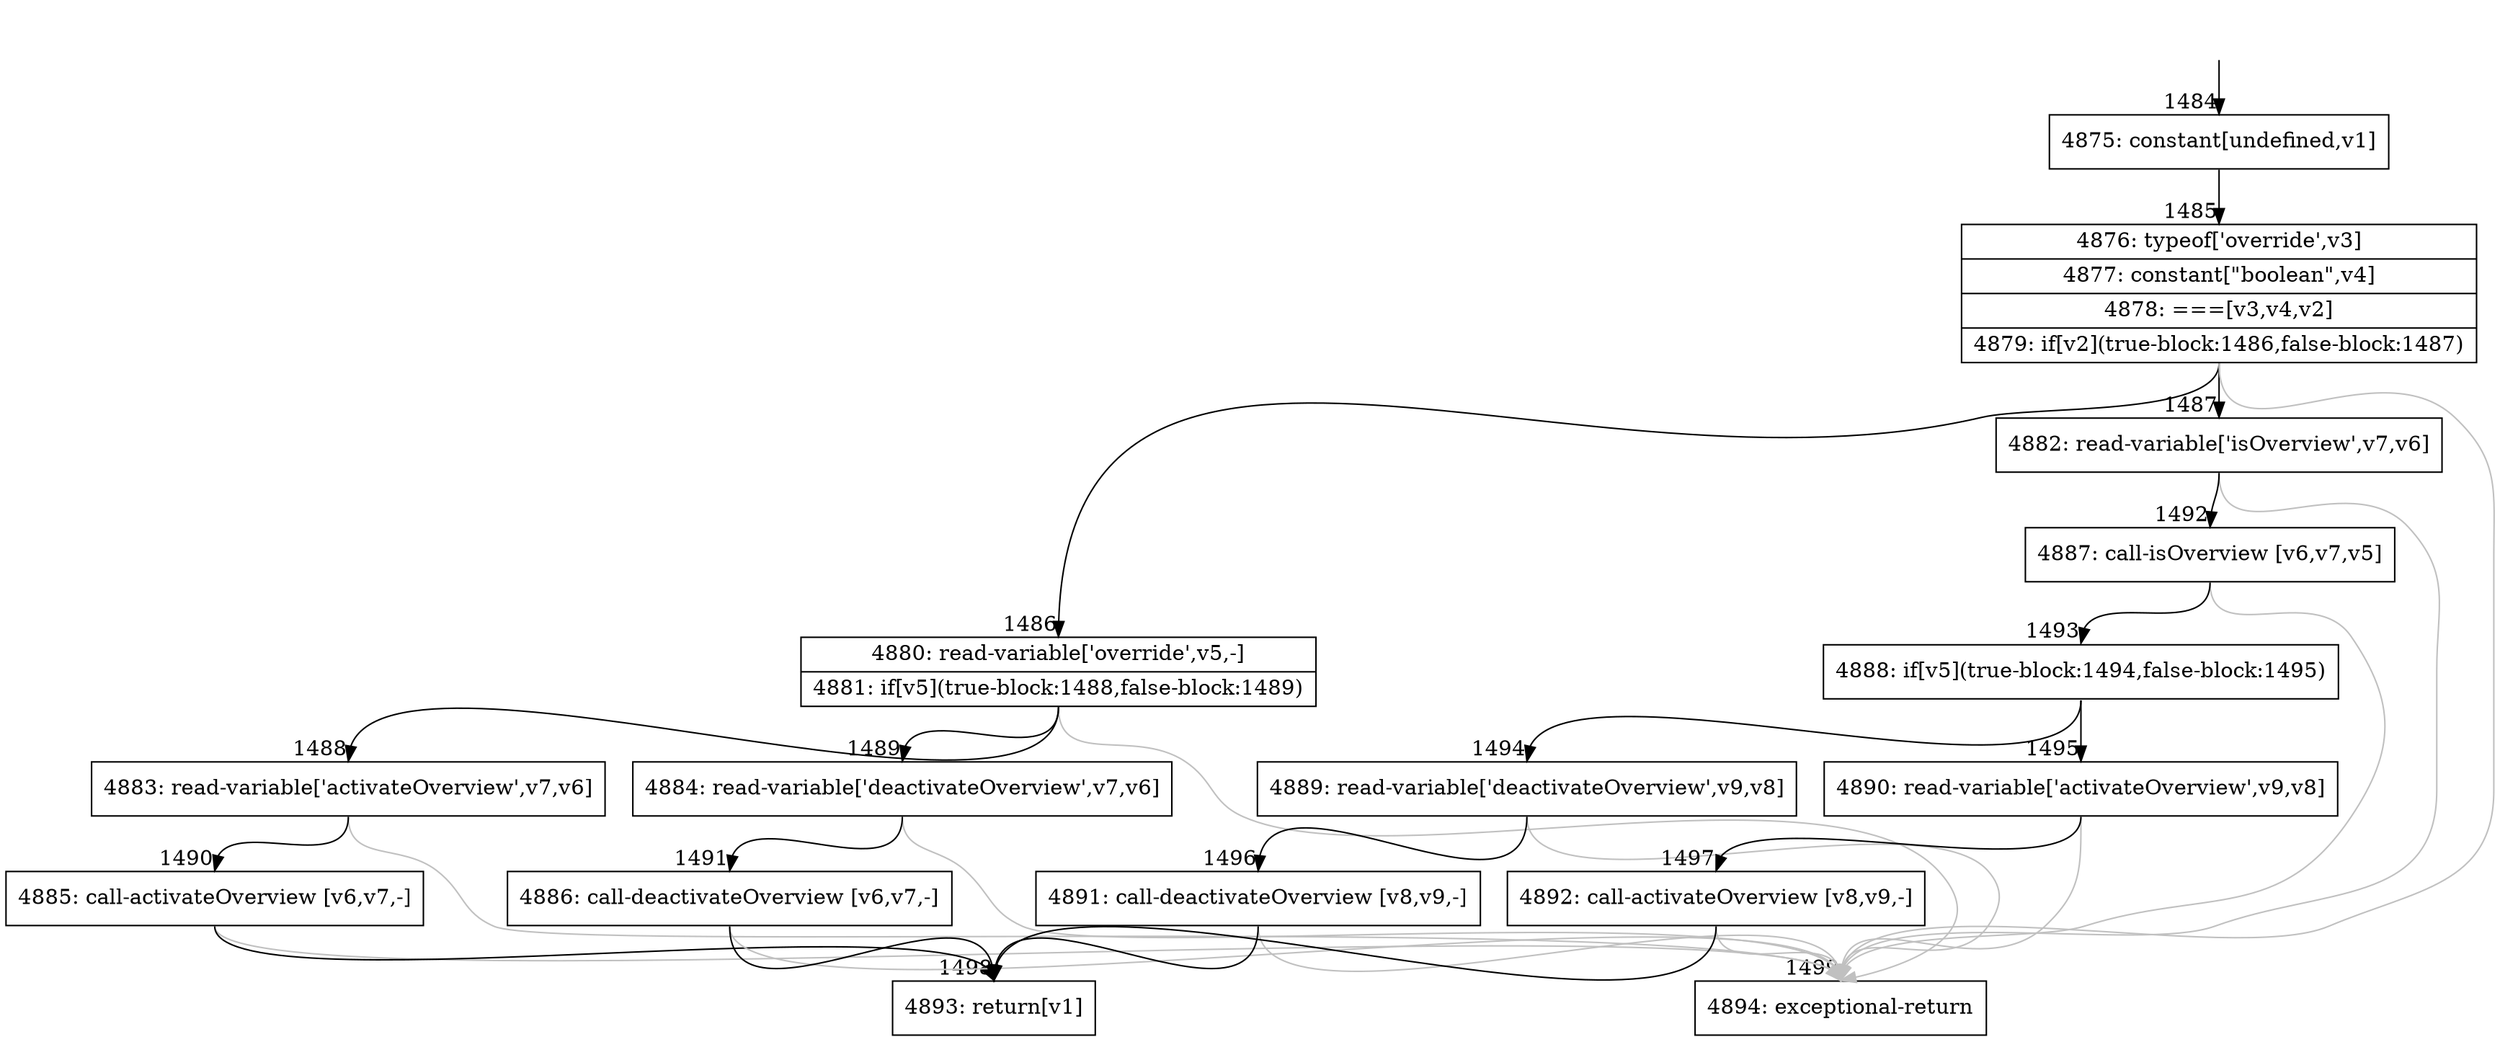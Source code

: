 digraph {
rankdir="TD"
BB_entry97[shape=none,label=""];
BB_entry97 -> BB1484 [tailport=s, headport=n, headlabel="    1484"]
BB1484 [shape=record label="{4875: constant[undefined,v1]}" ] 
BB1484 -> BB1485 [tailport=s, headport=n, headlabel="      1485"]
BB1485 [shape=record label="{4876: typeof['override',v3]|4877: constant[\"boolean\",v4]|4878: ===[v3,v4,v2]|4879: if[v2](true-block:1486,false-block:1487)}" ] 
BB1485 -> BB1486 [tailport=s, headport=n, headlabel="      1486"]
BB1485 -> BB1487 [tailport=s, headport=n, headlabel="      1487"]
BB1485 -> BB1499 [tailport=s, headport=n, color=gray, headlabel="      1499"]
BB1486 [shape=record label="{4880: read-variable['override',v5,-]|4881: if[v5](true-block:1488,false-block:1489)}" ] 
BB1486 -> BB1488 [tailport=s, headport=n, headlabel="      1488"]
BB1486 -> BB1489 [tailport=s, headport=n, headlabel="      1489"]
BB1486 -> BB1499 [tailport=s, headport=n, color=gray]
BB1487 [shape=record label="{4882: read-variable['isOverview',v7,v6]}" ] 
BB1487 -> BB1492 [tailport=s, headport=n, headlabel="      1492"]
BB1487 -> BB1499 [tailport=s, headport=n, color=gray]
BB1488 [shape=record label="{4883: read-variable['activateOverview',v7,v6]}" ] 
BB1488 -> BB1490 [tailport=s, headport=n, headlabel="      1490"]
BB1488 -> BB1499 [tailport=s, headport=n, color=gray]
BB1489 [shape=record label="{4884: read-variable['deactivateOverview',v7,v6]}" ] 
BB1489 -> BB1491 [tailport=s, headport=n, headlabel="      1491"]
BB1489 -> BB1499 [tailport=s, headport=n, color=gray]
BB1490 [shape=record label="{4885: call-activateOverview [v6,v7,-]}" ] 
BB1490 -> BB1498 [tailport=s, headport=n, headlabel="      1498"]
BB1490 -> BB1499 [tailport=s, headport=n, color=gray]
BB1491 [shape=record label="{4886: call-deactivateOverview [v6,v7,-]}" ] 
BB1491 -> BB1498 [tailport=s, headport=n]
BB1491 -> BB1499 [tailport=s, headport=n, color=gray]
BB1492 [shape=record label="{4887: call-isOverview [v6,v7,v5]}" ] 
BB1492 -> BB1493 [tailport=s, headport=n, headlabel="      1493"]
BB1492 -> BB1499 [tailport=s, headport=n, color=gray]
BB1493 [shape=record label="{4888: if[v5](true-block:1494,false-block:1495)}" ] 
BB1493 -> BB1494 [tailport=s, headport=n, headlabel="      1494"]
BB1493 -> BB1495 [tailport=s, headport=n, headlabel="      1495"]
BB1494 [shape=record label="{4889: read-variable['deactivateOverview',v9,v8]}" ] 
BB1494 -> BB1496 [tailport=s, headport=n, headlabel="      1496"]
BB1494 -> BB1499 [tailport=s, headport=n, color=gray]
BB1495 [shape=record label="{4890: read-variable['activateOverview',v9,v8]}" ] 
BB1495 -> BB1497 [tailport=s, headport=n, headlabel="      1497"]
BB1495 -> BB1499 [tailport=s, headport=n, color=gray]
BB1496 [shape=record label="{4891: call-deactivateOverview [v8,v9,-]}" ] 
BB1496 -> BB1498 [tailport=s, headport=n]
BB1496 -> BB1499 [tailport=s, headport=n, color=gray]
BB1497 [shape=record label="{4892: call-activateOverview [v8,v9,-]}" ] 
BB1497 -> BB1498 [tailport=s, headport=n]
BB1497 -> BB1499 [tailport=s, headport=n, color=gray]
BB1498 [shape=record label="{4893: return[v1]}" ] 
BB1499 [shape=record label="{4894: exceptional-return}" ] 
//#$~ 1873
}
